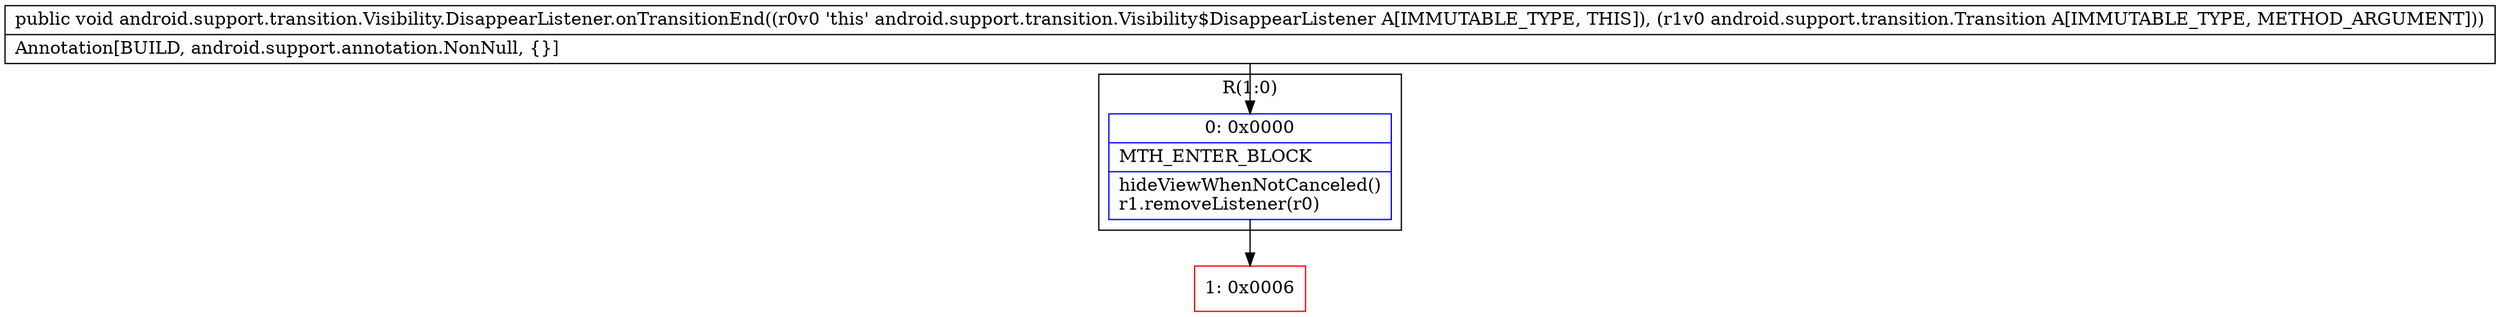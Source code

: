 digraph "CFG forandroid.support.transition.Visibility.DisappearListener.onTransitionEnd(Landroid\/support\/transition\/Transition;)V" {
subgraph cluster_Region_1872102213 {
label = "R(1:0)";
node [shape=record,color=blue];
Node_0 [shape=record,label="{0\:\ 0x0000|MTH_ENTER_BLOCK\l|hideViewWhenNotCanceled()\lr1.removeListener(r0)\l}"];
}
Node_1 [shape=record,color=red,label="{1\:\ 0x0006}"];
MethodNode[shape=record,label="{public void android.support.transition.Visibility.DisappearListener.onTransitionEnd((r0v0 'this' android.support.transition.Visibility$DisappearListener A[IMMUTABLE_TYPE, THIS]), (r1v0 android.support.transition.Transition A[IMMUTABLE_TYPE, METHOD_ARGUMENT]))  | Annotation[BUILD, android.support.annotation.NonNull, \{\}]\l}"];
MethodNode -> Node_0;
Node_0 -> Node_1;
}


